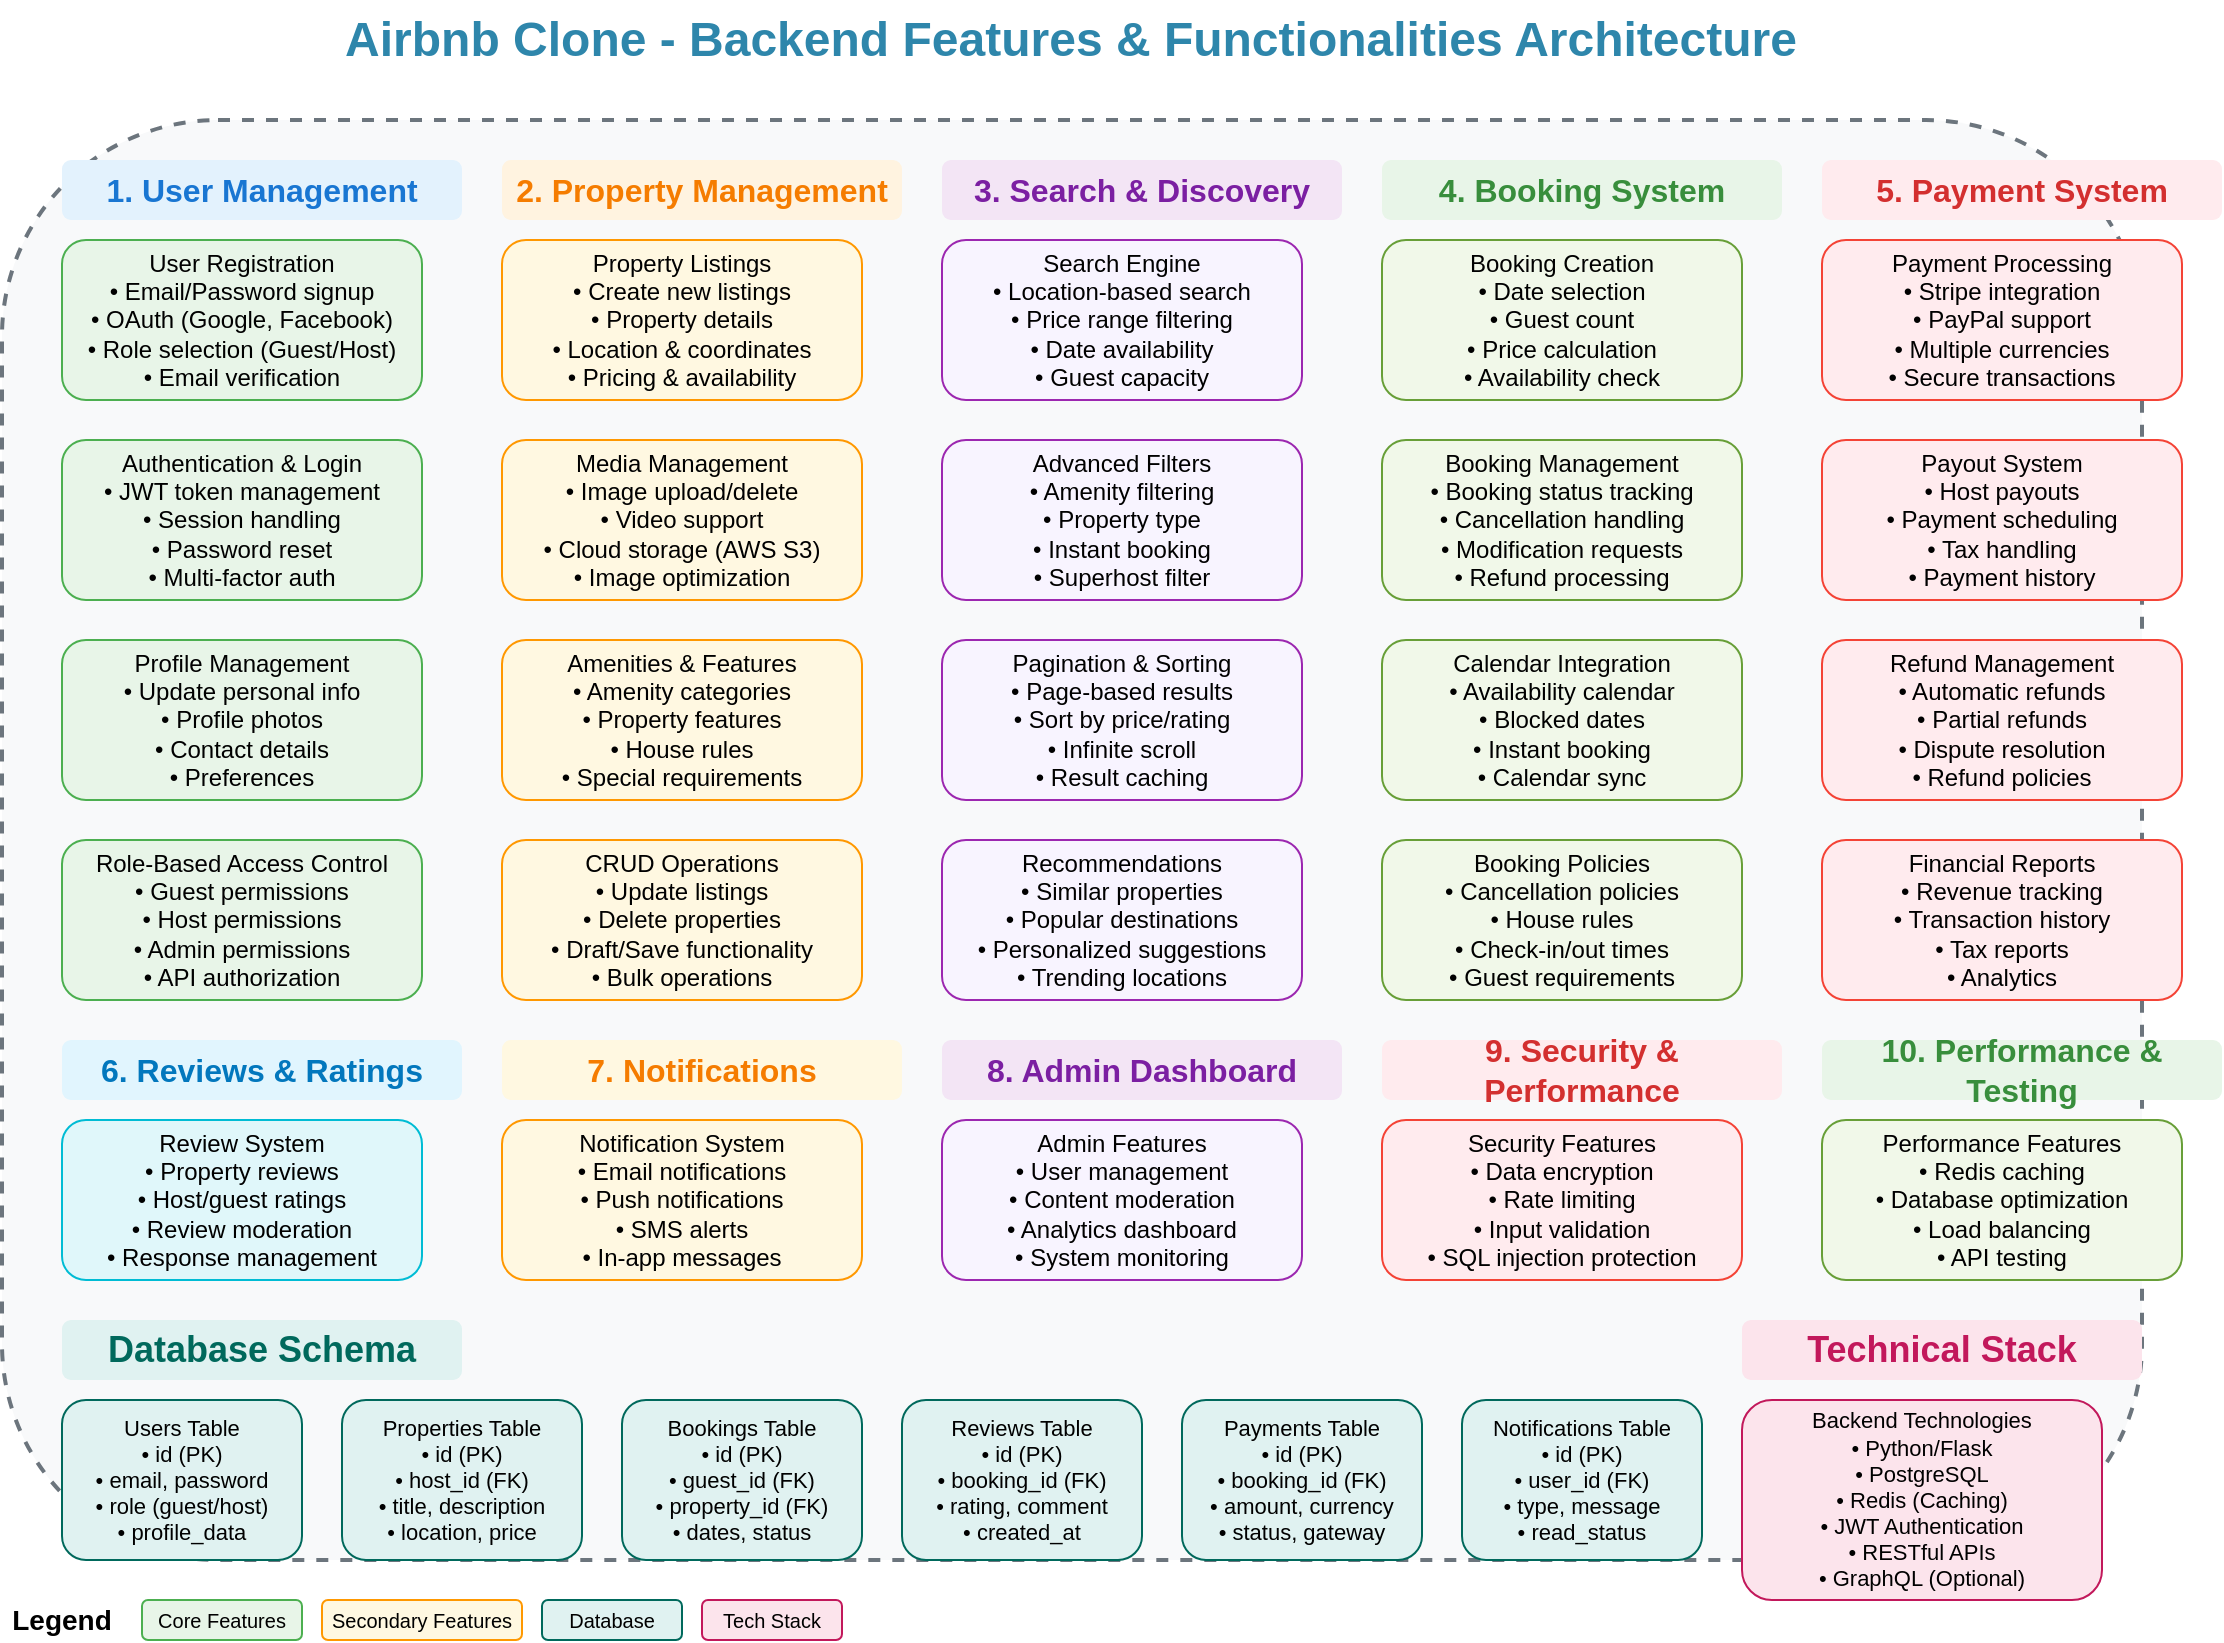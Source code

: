  <mxfile version="22.1.16" type="device">
  <diagram name="Backend Features Architecture" id="backend-architecture">
    <mxGraphModel dx="1422" dy="794" grid="1" gridSize="10" guides="1" tooltips="1" connect="1" arrows="1" fold="1" page="1" pageScale="1" pageWidth="1169" pageHeight="827" math="0" shadow="0">
      <root>
        <mxCell id="0" />
        <mxCell id="1" parent="0" />
        
        <!-- Title -->
        <mxCell id="title" value="Airbnb Clone - Backend Features &amp; Functionalities Architecture" style="text;html=1;strokeColor=none;fillColor=none;align=center;verticalAlign=middle;whiteSpace=wrap;rounded=0;fontSize=24;fontStyle=1;fontColor=#2E86AB;" vertex="1" parent="1">
          <mxGeometry x="200" y="20" width="769" height="40" as="geometry" />
        </mxCell>
        
        <!-- Main System Container -->
        <mxCell id="main-system" value="" style="rounded=1;whiteSpace=wrap;html=1;fillColor=#F8F9FA;strokeColor=#6C757D;strokeWidth=2;dashed=1;" vertex="1" parent="1">
          <mxGeometry x="50" y="80" width="1070" height="720" as="geometry" />
        </mxCell>
        
        <!-- 1. User Management Section -->
        <mxCell id="user-management-title" value="1. User Management" style="text;html=1;strokeColor=none;fillColor=#E3F2FD;align=center;verticalAlign=middle;whiteSpace=wrap;rounded=1;fontSize=16;fontStyle=1;fontColor=#1976D2;" vertex="1" parent="1">
          <mxGeometry x="80" y="100" width="200" height="30" as="geometry" />
        </mxCell>
        
        <mxCell id="user-registration" value="User Registration&#xa;• Email/Password signup&#xa;• OAuth (Google, Facebook)&#xa;• Role selection (Guest/Host)&#xa;• Email verification" style="rounded=1;whiteSpace=wrap;html=1;fillColor=#E8F5E8;strokeColor=#4CAF50;fontSize=12;" vertex="1" parent="1">
          <mxGeometry x="80" y="140" width="180" height="80" as="geometry" />
        </mxCell>
        
        <mxCell id="user-authentication" value="Authentication &amp; Login&#xa;• JWT token management&#xa;• Session handling&#xa;• Password reset&#xa;• Multi-factor auth" style="rounded=1;whiteSpace=wrap;html=1;fillColor=#E8F5E8;strokeColor=#4CAF50;fontSize=12;" vertex="1" parent="1">
          <mxGeometry x="80" y="240" width="180" height="80" as="geometry" />
        </mxCell>
        
        <mxCell id="profile-management" value="Profile Management&#xa;• Update personal info&#xa;• Profile photos&#xa;• Contact details&#xa;• Preferences" style="rounded=1;whiteSpace=wrap;html=1;fillColor=#E8F5E8;strokeColor=#4CAF50;fontSize=12;" vertex="1" parent="1">
          <mxGeometry x="80" y="340" width="180" height="80" as="geometry" />
        </mxCell>
        
        <mxCell id="rbac" value="Role-Based Access Control&#xa;• Guest permissions&#xa;• Host permissions&#xa;• Admin permissions&#xa;• API authorization" style="rounded=1;whiteSpace=wrap;html=1;fillColor=#E8F5E8;strokeColor=#4CAF50;fontSize=12;" vertex="1" parent="1">
          <mxGeometry x="80" y="440" width="180" height="80" as="geometry" />
        </mxCell>
        
        <!-- 2. Property Management Section -->
        <mxCell id="property-management-title" value="2. Property Management" style="text;html=1;strokeColor=none;fillColor=#FFF3E0;align=center;verticalAlign=middle;whiteSpace=wrap;rounded=1;fontSize=16;fontStyle=1;fontColor=#F57C00;" vertex="1" parent="1">
          <mxGeometry x="300" y="100" width="200" height="30" as="geometry" />
        </mxCell>
        
        <mxCell id="property-listing" value="Property Listings&#xa;• Create new listings&#xa;• Property details&#xa;• Location &amp; coordinates&#xa;• Pricing &amp; availability" style="rounded=1;whiteSpace=wrap;html=1;fillColor=#FFF8E1;strokeColor=#FF9800;fontSize=12;" vertex="1" parent="1">
          <mxGeometry x="300" y="140" width="180" height="80" as="geometry" />
        </mxCell>
        
        <mxCell id="property-media" value="Media Management&#xa;• Image upload/delete&#xa;• Video support&#xa;• Cloud storage (AWS S3)&#xa;• Image optimization" style="rounded=1;whiteSpace=wrap;html=1;fillColor=#FFF8E1;strokeColor=#FF9800;fontSize=12;" vertex="1" parent="1">
          <mxGeometry x="300" y="240" width="180" height="80" as="geometry" />
        </mxCell>
        
        <mxCell id="property-amenities" value="Amenities &amp; Features&#xa;• Amenity categories&#xa;• Property features&#xa;• House rules&#xa;• Special requirements" style="rounded=1;whiteSpace=wrap;html=1;fillColor=#FFF8E1;strokeColor=#FF9800;fontSize=12;" vertex="1" parent="1">
          <mxGeometry x="300" y="340" width="180" height="80" as="geometry" />
        </mxCell>
        
        <mxCell id="property-crud" value="CRUD Operations&#xa;• Update listings&#xa;• Delete properties&#xa;• Draft/Save functionality&#xa;• Bulk operations" style="rounded=1;whiteSpace=wrap;html=1;fillColor=#FFF8E1;strokeColor=#FF9800;fontSize=12;" vertex="1" parent="1">
          <mxGeometry x="300" y="440" width="180" height="80" as="geometry" />
        </mxCell>
        
        <!-- 3. Search & Discovery Section -->
        <mxCell id="search-title" value="3. Search &amp; Discovery" style="text;html=1;strokeColor=none;fillColor=#F3E5F5;align=center;verticalAlign=middle;whiteSpace=wrap;rounded=1;fontSize=16;fontStyle=1;fontColor=#7B1FA2;" vertex="1" parent="1">
          <mxGeometry x="520" y="100" width="200" height="30" as="geometry" />
        </mxCell>
        
        <mxCell id="search-functionality" value="Search Engine&#xa;• Location-based search&#xa;• Price range filtering&#xa;• Date availability&#xa;• Guest capacity" style="rounded=1;whiteSpace=wrap;html=1;fillColor=#F8F4FF;strokeColor=#9C27B0;fontSize=12;" vertex="1" parent="1">
          <mxGeometry x="520" y="140" width="180" height="80" as="geometry" />
        </mxCell>
        
        <mxCell id="advanced-filters" value="Advanced Filters&#xa;• Amenity filtering&#xa;• Property type&#xa;• Instant booking&#xa;• Superhost filter" style="rounded=1;whiteSpace=wrap;html=1;fillColor=#F8F4FF;strokeColor=#9C27B0;fontSize=12;" vertex="1" parent="1">
          <mxGeometry x="520" y="240" width="180" height="80" as="geometry" />
        </mxCell>
        
        <mxCell id="pagination" value="Pagination &amp; Sorting&#xa;• Page-based results&#xa;• Sort by price/rating&#xa;• Infinite scroll&#xa;• Result caching" style="rounded=1;whiteSpace=wrap;html=1;fillColor=#F8F4FF;strokeColor=#9C27B0;fontSize=12;" vertex="1" parent="1">
          <mxGeometry x="520" y="340" width="180" height="80" as="geometry" />
        </mxCell>
        
        <mxCell id="recommendations" value="Recommendations&#xa;• Similar properties&#xa;• Popular destinations&#xa;• Personalized suggestions&#xa;• Trending locations" style="rounded=1;whiteSpace=wrap;html=1;fillColor=#F8F4FF;strokeColor=#9C27B0;fontSize=12;" vertex="1" parent="1">
          <mxGeometry x="520" y="440" width="180" height="80" as="geometry" />
        </mxCell>
        
        <!-- 4. Booking System Section -->
        <mxCell id="booking-title" value="4. Booking System" style="text;html=1;strokeColor=none;fillColor=#E8F5E8;align=center;verticalAlign=middle;whiteSpace=wrap;rounded=1;fontSize=16;fontStyle=1;fontColor=#388E3C;" vertex="1" parent="1">
          <mxGeometry x="740" y="100" width="200" height="30" as="geometry" />
        </mxCell>
        
        <mxCell id="booking-creation" value="Booking Creation&#xa;• Date selection&#xa;• Guest count&#xa;• Price calculation&#xa;• Availability check" style="rounded=1;whiteSpace=wrap;html=1;fillColor=#F1F8E9;strokeColor=#689F38;fontSize=12;" vertex="1" parent="1">
          <mxGeometry x="740" y="140" width="180" height="80" as="geometry" />
        </mxCell>
        
        <mxCell id="booking-management" value="Booking Management&#xa;• Booking status tracking&#xa;• Cancellation handling&#xa;• Modification requests&#xa;• Refund processing" style="rounded=1;whiteSpace=wrap;html=1;fillColor=#F1F8E9;strokeColor=#689F38;fontSize=12;" vertex="1" parent="1">
          <mxGeometry x="740" y="240" width="180" height="80" as="geometry" />
        </mxCell>
        
        <mxCell id="calendar-sync" value="Calendar Integration&#xa;• Availability calendar&#xa;• Blocked dates&#xa;• Instant booking&#xa;• Calendar sync" style="rounded=1;whiteSpace=wrap;html=1;fillColor=#F1F8E9;strokeColor=#689F38;fontSize=12;" vertex="1" parent="1">
          <mxGeometry x="740" y="340" width="180" height="80" as="geometry" />
        </mxCell>
        
        <mxCell id="booking-policies" value="Booking Policies&#xa;• Cancellation policies&#xa;• House rules&#xa;• Check-in/out times&#xa;• Guest requirements" style="rounded=1;whiteSpace=wrap;html=1;fillColor=#F1F8E9;strokeColor=#689F38;fontSize=12;" vertex="1" parent="1">
          <mxGeometry x="740" y="440" width="180" height="80" as="geometry" />
        </mxCell>
        
        <!-- 5. Payment System Section -->
        <mxCell id="payment-title" value="5. Payment System" style="text;html=1;strokeColor=none;fillColor=#FFEBEE;align=center;verticalAlign=middle;whiteSpace=wrap;rounded=1;fontSize=16;fontStyle=1;fontColor=#D32F2F;" vertex="1" parent="1">
          <mxGeometry x="960" y="100" width="200" height="30" as="geometry" />
        </mxCell>
        
        <mxCell id="payment-processing" value="Payment Processing&#xa;• Stripe integration&#xa;• PayPal support&#xa;• Multiple currencies&#xa;• Secure transactions" style="rounded=1;whiteSpace=wrap;html=1;fillColor=#FFEBEE;strokeColor=#F44336;fontSize=12;" vertex="1" parent="1">
          <mxGeometry x="960" y="140" width="180" height="80" as="geometry" />
        </mxCell>
        
        <mxCell id="payout-system" value="Payout System&#xa;• Host payouts&#xa;• Payment scheduling&#xa;• Tax handling&#xa;• Payment history" style="rounded=1;whiteSpace=wrap;html=1;fillColor=#FFEBEE;strokeColor=#F44336;fontSize=12;" vertex="1" parent="1">
          <mxGeometry x="960" y="240" width="180" height="80" as="geometry" />
        </mxCell>
        
        <mxCell id="refund-handling" value="Refund Management&#xa;• Automatic refunds&#xa;• Partial refunds&#xa;• Dispute resolution&#xa;• Refund policies" style="rounded=1;whiteSpace=wrap;html=1;fillColor=#FFEBEE;strokeColor=#F44336;fontSize=12;" vertex="1" parent="1">
          <mxGeometry x="960" y="340" width="180" height="80" as="geometry" />
        </mxCell>
        
        <mxCell id="financial-reports" value="Financial Reports&#xa;• Revenue tracking&#xa;• Transaction history&#xa;• Tax reports&#xa;• Analytics" style="rounded=1;whiteSpace=wrap;html=1;fillColor=#FFEBEE;strokeColor=#F44336;fontSize=12;" vertex="1" parent="1">
          <mxGeometry x="960" y="440" width="180" height="80" as="geometry" />
        </mxCell>
        
        <!-- Bottom Row - Additional Features -->
        <mxCell id="reviews-title" value="6. Reviews &amp; Ratings" style="text;html=1;strokeColor=none;fillColor=#E1F5FE;align=center;verticalAlign=middle;whiteSpace=wrap;rounded=1;fontSize=16;fontStyle=1;fontColor=#0277BD;" vertex="1" parent="1">
          <mxGeometry x="80" y="540" width="200" height="30" as="geometry" />
        </mxCell>
        
        <mxCell id="review-system" value="Review System&#xa;• Property reviews&#xa;• Host/guest ratings&#xa;• Review moderation&#xa;• Response management" style="rounded=1;whiteSpace=wrap;html=1;fillColor=#E0F7FA;strokeColor=#00BCD4;fontSize=12;" vertex="1" parent="1">
          <mxGeometry x="80" y="580" width="180" height="80" as="geometry" />
        </mxCell>
        
        <mxCell id="notifications-title" value="7. Notifications" style="text;html=1;strokeColor=none;fillColor=#FFF8E1;align=center;verticalAlign=middle;whiteSpace=wrap;rounded=1;fontSize=16;fontStyle=1;fontColor=#F57C00;" vertex="1" parent="1">
          <mxGeometry x="300" y="540" width="200" height="30" as="geometry" />
        </mxCell>
        
        <mxCell id="notification-system" value="Notification System&#xa;• Email notifications&#xa;• Push notifications&#xa;• SMS alerts&#xa;• In-app messages" style="rounded=1;whiteSpace=wrap;html=1;fillColor=#FFF8E1;strokeColor=#FF9800;fontSize=12;" vertex="1" parent="1">
          <mxGeometry x="300" y="580" width="180" height="80" as="geometry" />
        </mxCell>
        
        <mxCell id="admin-title" value="8. Admin Dashboard" style="text;html=1;strokeColor=none;fillColor=#F3E5F5;align=center;verticalAlign=middle;whiteSpace=wrap;rounded=1;fontSize=16;fontStyle=1;fontColor=#7B1FA2;" vertex="1" parent="1">
          <mxGeometry x="520" y="540" width="200" height="30" as="geometry" />
        </mxCell>
        
        <mxCell id="admin-dashboard" value="Admin Features&#xa;• User management&#xa;• Content moderation&#xa;• Analytics dashboard&#xa;• System monitoring" style="rounded=1;whiteSpace=wrap;html=1;fillColor=#F8F4FF;strokeColor=#9C27B0;fontSize=12;" vertex="1" parent="1">
          <mxGeometry x="520" y="580" width="180" height="80" as="geometry" />
        </mxCell>
        
        <mxCell id="security-title" value="9. Security &amp; Performance" style="text;html=1;strokeColor=none;fillColor=#FFEBEE;align=center;verticalAlign=middle;whiteSpace=wrap;rounded=1;fontSize=16;fontStyle=1;fontColor=#D32F2F;" vertex="1" parent="1">
          <mxGeometry x="740" y="540" width="200" height="30" as="geometry" />
        </mxCell>
        
        <mxCell id="security-features" value="Security Features&#xa;• Data encryption&#xa;• Rate limiting&#xa;• Input validation&#xa;• SQL injection protection" style="rounded=1;whiteSpace=wrap;html=1;fillColor=#FFEBEE;strokeColor=#F44336;fontSize=12;" vertex="1" parent="1">
          <mxGeometry x="740" y="580" width="180" height="80" as="geometry" />
        </mxCell>
        
        <mxCell id="performance-title" value="10. Performance &amp; Testing" style="text;html=1;strokeColor=none;fillColor=#E8F5E8;align=center;verticalAlign=middle;whiteSpace=wrap;rounded=1;fontSize=16;fontStyle=1;fontColor=#388E3C;" vertex="1" parent="1">
          <mxGeometry x="960" y="540" width="200" height="30" as="geometry" />
        </mxCell>
        
        <mxCell id="performance-features" value="Performance Features&#xa;• Redis caching&#xa;• Database optimization&#xa;• Load balancing&#xa;• API testing" style="rounded=1;whiteSpace=wrap;html=1;fillColor=#F1F8E9;strokeColor=#689F38;fontSize=12;" vertex="1" parent="1">
          <mxGeometry x="960" y="580" width="180" height="80" as="geometry" />
        </mxCell>
        
        <!-- Database Schema Section -->
        <mxCell id="database-title" value="Database Schema" style="text;html=1;strokeColor=none;fillColor=#E0F2F1;align=center;verticalAlign=middle;whiteSpace=wrap;rounded=1;fontSize=18;fontStyle=1;fontColor=#00695C;" vertex="1" parent="1">
          <mxGeometry x="80" y="680" width="200" height="30" as="geometry" />
        </mxCell>
        
        <mxCell id="users-table" value="Users Table&#xa;• id (PK)&#xa;• email, password&#xa;• role (guest/host)&#xa;• profile_data" style="rounded=1;whiteSpace=wrap;html=1;fillColor=#E0F2F1;strokeColor=#00695C;fontSize=11;" vertex="1" parent="1">
          <mxGeometry x="80" y="720" width="120" height="80" as="geometry" />
        </mxCell>
        
        <mxCell id="properties-table" value="Properties Table&#xa;• id (PK)&#xa;• host_id (FK)&#xa;• title, description&#xa;• location, price" style="rounded=1;whiteSpace=wrap;html=1;fillColor=#E0F2F1;strokeColor=#00695C;fontSize=11;" vertex="1" parent="1">
          <mxGeometry x="220" y="720" width="120" height="80" as="geometry" />
        </mxCell>
        
        <mxCell id="bookings-table" value="Bookings Table&#xa;• id (PK)&#xa;• guest_id (FK)&#xa;• property_id (FK)&#xa;• dates, status" style="rounded=1;whiteSpace=wrap;html=1;fillColor=#E0F2F1;strokeColor=#00695C;fontSize=11;" vertex="1" parent="1">
          <mxGeometry x="360" y="720" width="120" height="80" as="geometry" />
        </mxCell>
        
        <mxCell id="reviews-table" value="Reviews Table&#xa;• id (PK)&#xa;• booking_id (FK)&#xa;• rating, comment&#xa;• created_at" style="rounded=1;whiteSpace=wrap;html=1;fillColor=#E0F2F1;strokeColor=#00695C;fontSize=11;" vertex="1" parent="1">
          <mxGeometry x="500" y="720" width="120" height="80" as="geometry" />
        </mxCell>
        
        <mxCell id="payments-table" value="Payments Table&#xa;• id (PK)&#xa;• booking_id (FK)&#xa;• amount, currency&#xa;• status, gateway" style="rounded=1;whiteSpace=wrap;html=1;fillColor=#E0F2F1;strokeColor=#00695C;fontSize=11;" vertex="1" parent="1">
          <mxGeometry x="640" y="720" width="120" height="80" as="geometry" />
        </mxCell>
        
        <mxCell id="notifications-table" value="Notifications Table&#xa;• id (PK)&#xa;• user_id (FK)&#xa;• type, message&#xa;• read_status" style="rounded=1;whiteSpace=wrap;html=1;fillColor=#E0F2F1;strokeColor=#00695C;fontSize=11;" vertex="1" parent="1">
          <mxGeometry x="780" y="720" width="120" height="80" as="geometry" />
        </mxCell>
        
        <!-- Technical Stack Section -->
        <mxCell id="tech-stack-title" value="Technical Stack" style="text;html=1;strokeColor=none;fillColor=#FCE4EC;align=center;verticalAlign=middle;whiteSpace=wrap;rounded=1;fontSize=18;fontStyle=1;fontColor=#C2185B;" vertex="1" parent="1">
          <mxGeometry x="920" y="680" width="200" height="30" as="geometry" />
        </mxCell>
        
        <mxCell id="backend-tech" value="Backend Technologies&#xa;• Python/Flask&#xa;• PostgreSQL&#xa;• Redis (Caching)&#xa;• JWT Authentication&#xa;• RESTful APIs&#xa;• GraphQL (Optional)" style="rounded=1;whiteSpace=wrap;html=1;fillColor=#FCE4EC;strokeColor=#C2185B;fontSize=11;" vertex="1" parent="1">
          <mxGeometry x="920" y="720" width="180" height="100" as="geometry" />
        </mxCell>
        
        <!-- Legend -->
        <mxCell id="legend-title" value="Legend" style="text;html=1;strokeColor=none;fillColor=none;align=center;verticalAlign=middle;whiteSpace=wrap;rounded=0;fontSize=14;fontStyle=1;" vertex="1" parent="1">
          <mxGeometry x="50" y="820" width="60" height="20" as="geometry" />
        </mxCell>
        
        <mxCell id="legend-core" value="Core Features" style="rounded=1;whiteSpace=wrap;html=1;fillColor=#E8F5E8;strokeColor=#4CAF50;fontSize=10;" vertex="1" parent="1">
          <mxGeometry x="120" y="820" width="80" height="20" as="geometry" />
        </mxCell>
        
        <mxCell id="legend-secondary" value="Secondary Features" style="rounded=1;whiteSpace=wrap;html=1;fillColor=#FFF8E1;strokeColor=#FF9800;fontSize=10;" vertex="1" parent="1">
          <mxGeometry x="210" y="820" width="100" height="20" as="geometry" />
        </mxCell>
        
        <mxCell id="legend-database" value="Database" style="rounded=1;whiteSpace=wrap;html=1;fillColor=#E0F2F1;strokeColor=#00695C;fontSize=10;" vertex="1" parent="1">
          <mxGeometry x="320" y="820" width="70" height="20" as="geometry" />
        </mxCell>
        
        <mxCell id="legend-tech" value="Tech Stack" style="rounded=1;whiteSpace=wrap;html=1;fillColor=#FCE4EC;strokeColor=#C2185B;fontSize=10;" vertex="1" parent="1">
          <mxGeometry x="400" y="820" width="70" height="20" as="geometry" />
        </mxCell>
        
      </root>
    </mxGraphModel>
  </diagram>
</mxfile>